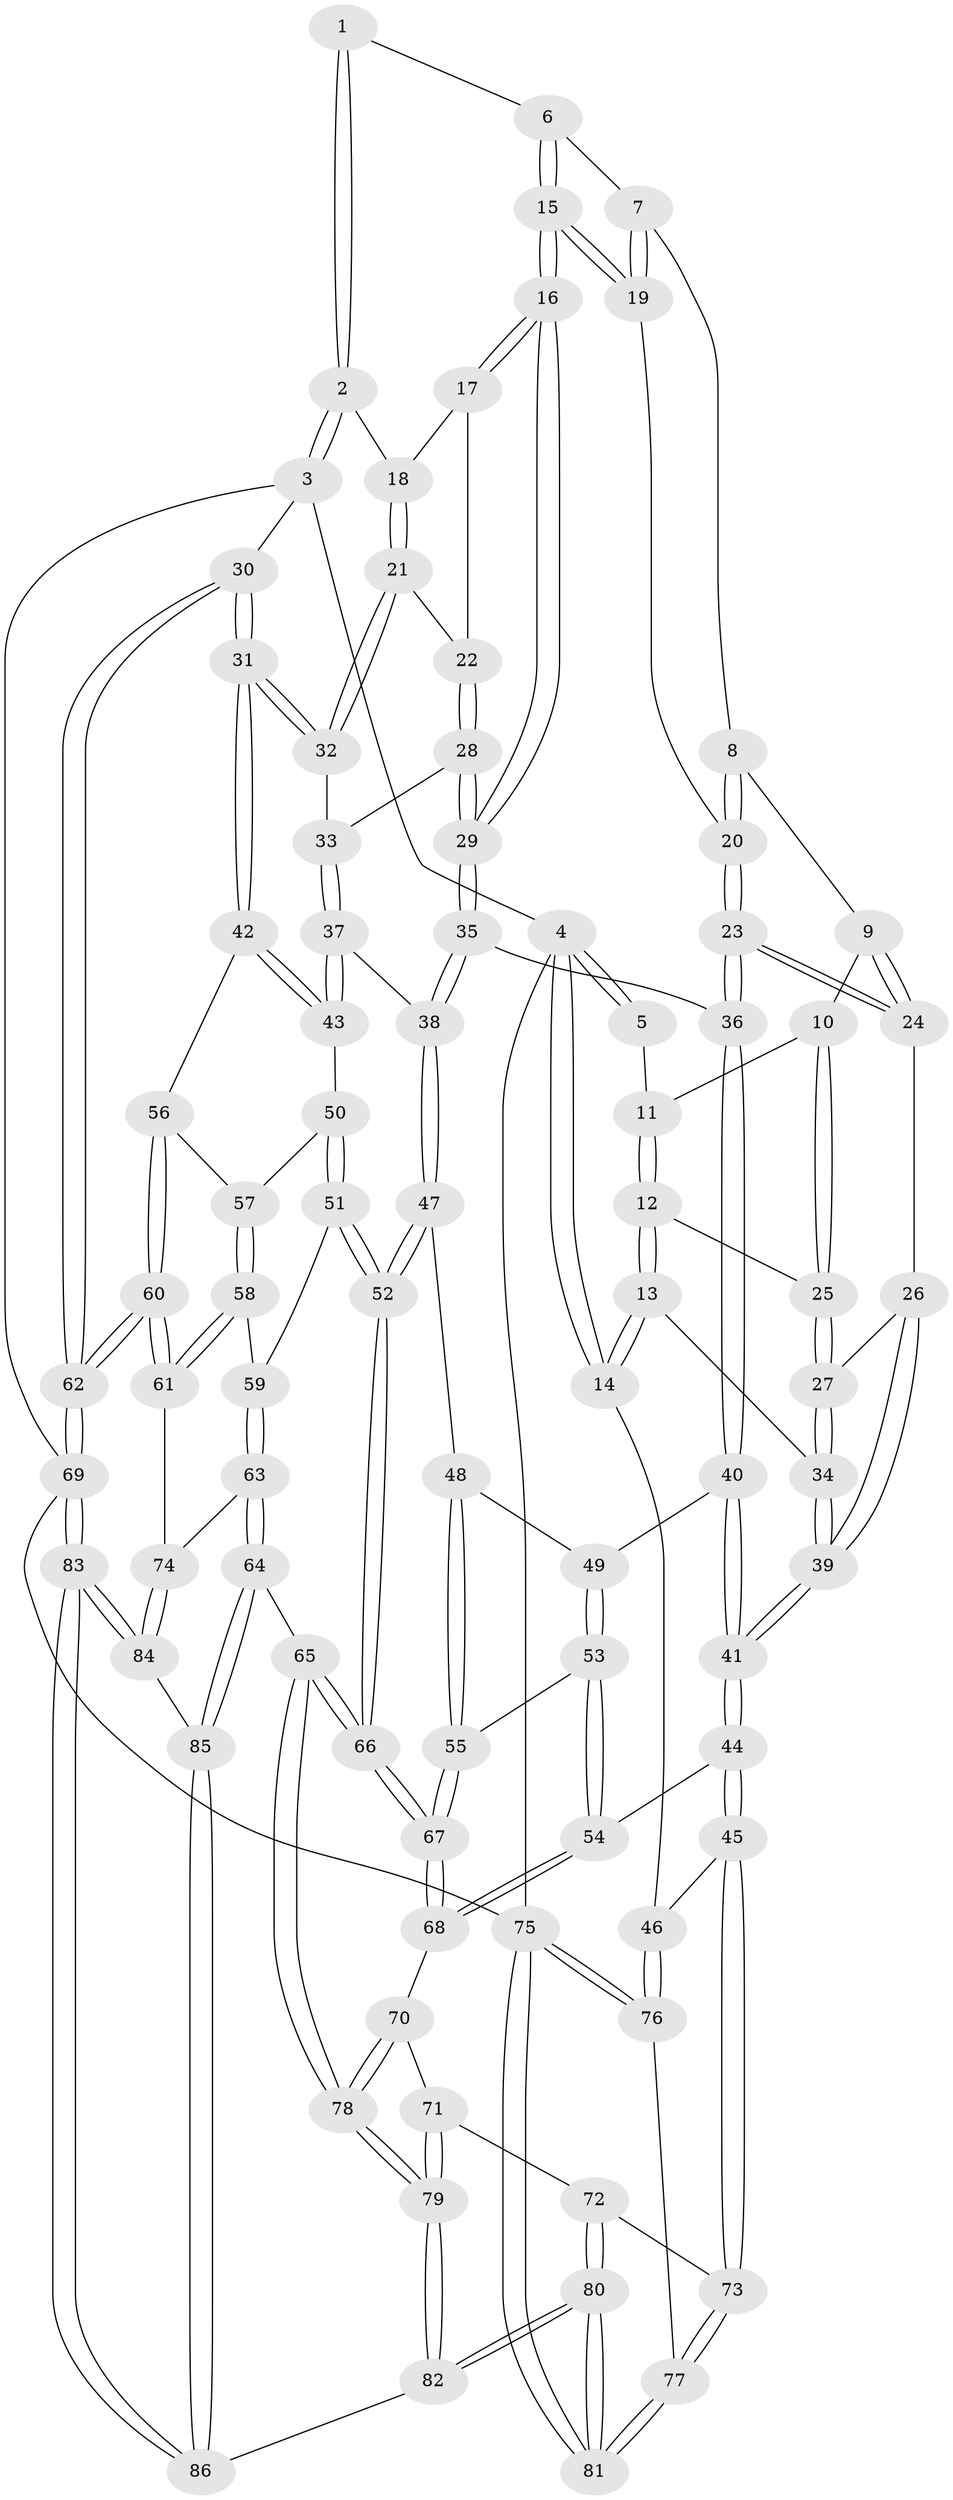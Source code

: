 // coarse degree distribution, {2: 0.04918032786885246, 3: 0.7377049180327869, 4: 0.19672131147540983, 5: 0.01639344262295082}
// Generated by graph-tools (version 1.1) at 2025/38/03/04/25 23:38:35]
// undirected, 86 vertices, 212 edges
graph export_dot {
  node [color=gray90,style=filled];
  1 [pos="+0.5505621593585656+0"];
  2 [pos="+1+0"];
  3 [pos="+1+0"];
  4 [pos="+0+0"];
  5 [pos="+0.21683286392742673+0"];
  6 [pos="+0.5538080914445099+0"];
  7 [pos="+0.5090000980315436+0.005455877684775806"];
  8 [pos="+0.3970391637689432+0.12547076333837226"];
  9 [pos="+0.3169868624022565+0.14361089015305328"];
  10 [pos="+0.3125380117961891+0.14254552908215487"];
  11 [pos="+0.2283762656561696+0"];
  12 [pos="+0.12394020658852509+0.18214712316039164"];
  13 [pos="+0.034832928230965385+0.29462202439588897"];
  14 [pos="+0+0.2957981336858836"];
  15 [pos="+0.6795465647614876+0.1599920957820095"];
  16 [pos="+0.6925558233636435+0.17381931524254246"];
  17 [pos="+0.8052905457729931+0.1229342610761934"];
  18 [pos="+0.9088080165537472+0.02820655646789264"];
  19 [pos="+0.49752655830340936+0.18707526172977693"];
  20 [pos="+0.4838994138207433+0.20418042332408876"];
  21 [pos="+0.9116955533782594+0.22706580637464524"];
  22 [pos="+0.8573288142436154+0.2156456029278184"];
  23 [pos="+0.4632477843558738+0.2870122146759928"];
  24 [pos="+0.4411139086135916+0.28121544987289615"];
  25 [pos="+0.3111680029175126+0.14432056371113425"];
  26 [pos="+0.37991160631218085+0.29242617506560015"];
  27 [pos="+0.2708854244738014+0.24487037869484352"];
  28 [pos="+0.8346607843098125+0.2510188185396665"];
  29 [pos="+0.6921727885079626+0.21417156417543715"];
  30 [pos="+1+0.39232136763621506"];
  31 [pos="+1+0.3957136747144941"];
  32 [pos="+0.9627256439072378+0.2945942949491168"];
  33 [pos="+0.852365251948193+0.29001952705548645"];
  34 [pos="+0.15699679835311797+0.3442405591669103"];
  35 [pos="+0.6609117063228195+0.35779747072353574"];
  36 [pos="+0.5157623823133873+0.362350366675056"];
  37 [pos="+0.7234055556797926+0.40027405509408487"];
  38 [pos="+0.674516168762234+0.3720762204131858"];
  39 [pos="+0.2316351201360066+0.4283412486344693"];
  40 [pos="+0.44693350651018915+0.4557884095568229"];
  41 [pos="+0.26952094745564315+0.49872717533585403"];
  42 [pos="+0.9631870924182709+0.46641598743316537"];
  43 [pos="+0.7436140152899691+0.4204536746483533"];
  44 [pos="+0.2609837454916647+0.5312590941312083"];
  45 [pos="+0.15436323025445514+0.6327411749708876"];
  46 [pos="+0+0.53086530420095"];
  47 [pos="+0.5857229752017148+0.5874448949481363"];
  48 [pos="+0.5148784065267761+0.5448934206277872"];
  49 [pos="+0.47250750914537515+0.5028157087632442"];
  50 [pos="+0.7381286506535005+0.5313931493707272"];
  51 [pos="+0.678030298202736+0.5980659558526678"];
  52 [pos="+0.5952448972086695+0.6077507933871923"];
  53 [pos="+0.4446139905958622+0.6014725264539132"];
  54 [pos="+0.34424854286242845+0.6303495631872165"];
  55 [pos="+0.4737131242840489+0.6405705022717806"];
  56 [pos="+0.9095846642607128+0.5696561914836382"];
  57 [pos="+0.7782537003752107+0.58074964697202"];
  58 [pos="+0.7846889018317065+0.6625760396038827"];
  59 [pos="+0.6992538215561384+0.6287864460598922"];
  60 [pos="+0.8791300031286843+0.7565392528620997"];
  61 [pos="+0.8370204569694215+0.7547582822959318"];
  62 [pos="+1+1"];
  63 [pos="+0.6729660430496204+0.7948818311977954"];
  64 [pos="+0.6672364711899706+0.7965747944014581"];
  65 [pos="+0.5664457777253785+0.7592523908440845"];
  66 [pos="+0.5566183809802918+0.7431666547416659"];
  67 [pos="+0.49290324310904304+0.7190597046635706"];
  68 [pos="+0.38439219330968843+0.7167352671415333"];
  69 [pos="+1+1"];
  70 [pos="+0.38063386718656234+0.7217333359455491"];
  71 [pos="+0.33422886356602227+0.7667712102356498"];
  72 [pos="+0.2251477788614172+0.7885322606116615"];
  73 [pos="+0.1589599122549293+0.756718439728798"];
  74 [pos="+0.7624684956938398+0.7845607906121459"];
  75 [pos="+0+1"];
  76 [pos="+0+0.9554656263614898"];
  77 [pos="+0.08668201237931356+0.8206365028425592"];
  78 [pos="+0.46002315125800125+0.9256846433193918"];
  79 [pos="+0.42174049904841776+1"];
  80 [pos="+0.35171209496265043+1"];
  81 [pos="+0.30382900244537+1"];
  82 [pos="+0.3956827906480149+1"];
  83 [pos="+1+1"];
  84 [pos="+0.7794013196553833+0.9191124610828656"];
  85 [pos="+0.6602871939617092+0.96643035092776"];
  86 [pos="+0.6112842233666653+1"];
  1 -- 2;
  1 -- 2;
  1 -- 6;
  2 -- 3;
  2 -- 3;
  2 -- 18;
  3 -- 4;
  3 -- 30;
  3 -- 69;
  4 -- 5;
  4 -- 5;
  4 -- 14;
  4 -- 14;
  4 -- 75;
  5 -- 11;
  6 -- 7;
  6 -- 15;
  6 -- 15;
  7 -- 8;
  7 -- 19;
  7 -- 19;
  8 -- 9;
  8 -- 20;
  8 -- 20;
  9 -- 10;
  9 -- 24;
  9 -- 24;
  10 -- 11;
  10 -- 25;
  10 -- 25;
  11 -- 12;
  11 -- 12;
  12 -- 13;
  12 -- 13;
  12 -- 25;
  13 -- 14;
  13 -- 14;
  13 -- 34;
  14 -- 46;
  15 -- 16;
  15 -- 16;
  15 -- 19;
  15 -- 19;
  16 -- 17;
  16 -- 17;
  16 -- 29;
  16 -- 29;
  17 -- 18;
  17 -- 22;
  18 -- 21;
  18 -- 21;
  19 -- 20;
  20 -- 23;
  20 -- 23;
  21 -- 22;
  21 -- 32;
  21 -- 32;
  22 -- 28;
  22 -- 28;
  23 -- 24;
  23 -- 24;
  23 -- 36;
  23 -- 36;
  24 -- 26;
  25 -- 27;
  25 -- 27;
  26 -- 27;
  26 -- 39;
  26 -- 39;
  27 -- 34;
  27 -- 34;
  28 -- 29;
  28 -- 29;
  28 -- 33;
  29 -- 35;
  29 -- 35;
  30 -- 31;
  30 -- 31;
  30 -- 62;
  30 -- 62;
  31 -- 32;
  31 -- 32;
  31 -- 42;
  31 -- 42;
  32 -- 33;
  33 -- 37;
  33 -- 37;
  34 -- 39;
  34 -- 39;
  35 -- 36;
  35 -- 38;
  35 -- 38;
  36 -- 40;
  36 -- 40;
  37 -- 38;
  37 -- 43;
  37 -- 43;
  38 -- 47;
  38 -- 47;
  39 -- 41;
  39 -- 41;
  40 -- 41;
  40 -- 41;
  40 -- 49;
  41 -- 44;
  41 -- 44;
  42 -- 43;
  42 -- 43;
  42 -- 56;
  43 -- 50;
  44 -- 45;
  44 -- 45;
  44 -- 54;
  45 -- 46;
  45 -- 73;
  45 -- 73;
  46 -- 76;
  46 -- 76;
  47 -- 48;
  47 -- 52;
  47 -- 52;
  48 -- 49;
  48 -- 55;
  48 -- 55;
  49 -- 53;
  49 -- 53;
  50 -- 51;
  50 -- 51;
  50 -- 57;
  51 -- 52;
  51 -- 52;
  51 -- 59;
  52 -- 66;
  52 -- 66;
  53 -- 54;
  53 -- 54;
  53 -- 55;
  54 -- 68;
  54 -- 68;
  55 -- 67;
  55 -- 67;
  56 -- 57;
  56 -- 60;
  56 -- 60;
  57 -- 58;
  57 -- 58;
  58 -- 59;
  58 -- 61;
  58 -- 61;
  59 -- 63;
  59 -- 63;
  60 -- 61;
  60 -- 61;
  60 -- 62;
  60 -- 62;
  61 -- 74;
  62 -- 69;
  62 -- 69;
  63 -- 64;
  63 -- 64;
  63 -- 74;
  64 -- 65;
  64 -- 85;
  64 -- 85;
  65 -- 66;
  65 -- 66;
  65 -- 78;
  65 -- 78;
  66 -- 67;
  66 -- 67;
  67 -- 68;
  67 -- 68;
  68 -- 70;
  69 -- 83;
  69 -- 83;
  69 -- 75;
  70 -- 71;
  70 -- 78;
  70 -- 78;
  71 -- 72;
  71 -- 79;
  71 -- 79;
  72 -- 73;
  72 -- 80;
  72 -- 80;
  73 -- 77;
  73 -- 77;
  74 -- 84;
  74 -- 84;
  75 -- 76;
  75 -- 76;
  75 -- 81;
  75 -- 81;
  76 -- 77;
  77 -- 81;
  77 -- 81;
  78 -- 79;
  78 -- 79;
  79 -- 82;
  79 -- 82;
  80 -- 81;
  80 -- 81;
  80 -- 82;
  80 -- 82;
  82 -- 86;
  83 -- 84;
  83 -- 84;
  83 -- 86;
  83 -- 86;
  84 -- 85;
  85 -- 86;
  85 -- 86;
}
